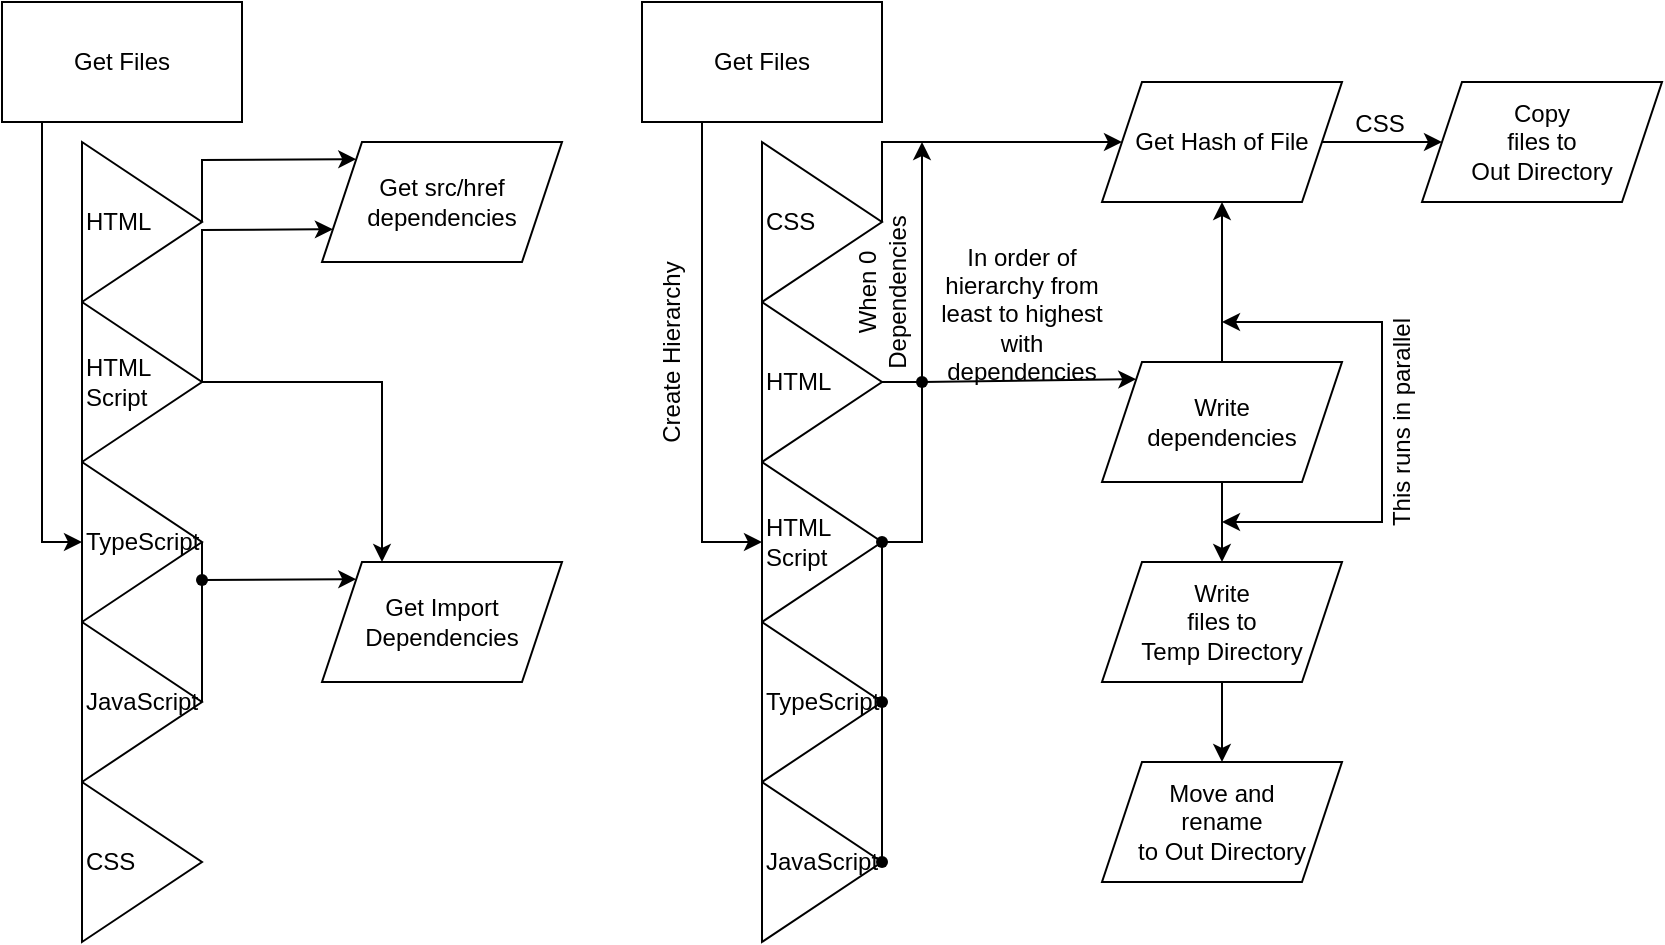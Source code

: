 <mxfile version="15.9.1" type="device"><diagram id="WdqLpVW04xNR1HxHAhiG" name="Page-1"><mxGraphModel dx="1038" dy="618" grid="1" gridSize="10" guides="1" tooltips="1" connect="1" arrows="1" fold="1" page="1" pageScale="1" pageWidth="850" pageHeight="1100" math="0" shadow="0"><root><mxCell id="0"/><mxCell id="1" parent="0"/><mxCell id="62sGBLFFPC1T_E2PqUls-1" value="Get Files" style="rounded=0;whiteSpace=wrap;html=1;fillColor=none;" parent="1" vertex="1"><mxGeometry x="40" y="40" width="120" height="60" as="geometry"/></mxCell><mxCell id="j0wOyRdqy_obiup1O9qk-2" value="HTML" style="triangle;whiteSpace=wrap;html=1;fillColor=none;align=left;" parent="1" vertex="1"><mxGeometry x="80" y="110" width="60" height="80" as="geometry"/></mxCell><mxCell id="j0wOyRdqy_obiup1O9qk-3" value="HTML Script" style="triangle;whiteSpace=wrap;html=1;fillColor=none;align=left;" parent="1" vertex="1"><mxGeometry x="80" y="190" width="60" height="80" as="geometry"/></mxCell><mxCell id="j0wOyRdqy_obiup1O9qk-4" value="TypeScript" style="triangle;whiteSpace=wrap;html=1;fillColor=none;align=left;" parent="1" vertex="1"><mxGeometry x="80" y="270" width="60" height="80" as="geometry"/></mxCell><mxCell id="j0wOyRdqy_obiup1O9qk-5" value="JavaScript" style="triangle;whiteSpace=wrap;html=1;fillColor=none;align=left;" parent="1" vertex="1"><mxGeometry x="80" y="350" width="60" height="80" as="geometry"/></mxCell><mxCell id="j0wOyRdqy_obiup1O9qk-6" value="CSS" style="triangle;whiteSpace=wrap;html=1;fillColor=none;align=left;" parent="1" vertex="1"><mxGeometry x="80" y="430" width="60" height="80" as="geometry"/></mxCell><mxCell id="j0wOyRdqy_obiup1O9qk-8" value="Get src/href dependencies" style="shape=parallelogram;perimeter=parallelogramPerimeter;whiteSpace=wrap;html=1;fixedSize=1;fillColor=none;align=center;" parent="1" vertex="1"><mxGeometry x="200" y="110" width="120" height="60" as="geometry"/></mxCell><mxCell id="j0wOyRdqy_obiup1O9qk-9" value="Get Import&lt;br&gt;Dependencies" style="shape=parallelogram;perimeter=parallelogramPerimeter;whiteSpace=wrap;html=1;fixedSize=1;fillColor=none;align=center;" parent="1" vertex="1"><mxGeometry x="200" y="320" width="120" height="60" as="geometry"/></mxCell><mxCell id="j0wOyRdqy_obiup1O9qk-10" value="" style="endArrow=classic;html=1;rounded=0;exitDx=0;exitDy=0;entryX=0;entryY=0;entryDx=0;entryDy=0;startArrow=none;" parent="1" source="j0wOyRdqy_obiup1O9qk-12" target="j0wOyRdqy_obiup1O9qk-9" edge="1"><mxGeometry width="50" height="50" relative="1" as="geometry"><mxPoint x="400" y="310" as="sourcePoint"/><mxPoint x="450" y="260" as="targetPoint"/><Array as="points"><mxPoint x="140" y="329"/></Array></mxGeometry></mxCell><mxCell id="j0wOyRdqy_obiup1O9qk-11" value="" style="endArrow=none;html=1;rounded=0;exitX=1;exitY=0.5;exitDx=0;exitDy=0;" parent="1" source="j0wOyRdqy_obiup1O9qk-5" edge="1"><mxGeometry width="50" height="50" relative="1" as="geometry"><mxPoint x="400" y="310" as="sourcePoint"/><mxPoint x="140" y="330" as="targetPoint"/></mxGeometry></mxCell><mxCell id="j0wOyRdqy_obiup1O9qk-12" value="" style="shape=waypoint;sketch=0;fillStyle=solid;size=6;pointerEvents=1;points=[];fillColor=none;resizable=0;rotatable=0;perimeter=centerPerimeter;snapToPoint=1;align=center;" parent="1" vertex="1"><mxGeometry x="120" y="309" width="40" height="40" as="geometry"/></mxCell><mxCell id="j0wOyRdqy_obiup1O9qk-13" value="" style="endArrow=none;html=1;rounded=0;exitX=1;exitY=0.5;exitDx=0;exitDy=0;entryDx=0;entryDy=0;" parent="1" source="j0wOyRdqy_obiup1O9qk-4" edge="1"><mxGeometry width="50" height="50" relative="1" as="geometry"><mxPoint x="140" y="309" as="sourcePoint"/><mxPoint x="140" y="329" as="targetPoint"/><Array as="points"/></mxGeometry></mxCell><mxCell id="j0wOyRdqy_obiup1O9qk-14" value="" style="endArrow=classic;html=1;rounded=0;exitX=1;exitY=0.5;exitDx=0;exitDy=0;entryX=0;entryY=0;entryDx=0;entryDy=0;" parent="1" source="j0wOyRdqy_obiup1O9qk-2" target="j0wOyRdqy_obiup1O9qk-8" edge="1"><mxGeometry width="50" height="50" relative="1" as="geometry"><mxPoint x="400" y="310" as="sourcePoint"/><mxPoint x="450" y="260" as="targetPoint"/><Array as="points"><mxPoint x="140" y="119"/></Array></mxGeometry></mxCell><mxCell id="j0wOyRdqy_obiup1O9qk-15" value="" style="endArrow=classic;html=1;rounded=0;exitX=1;exitY=0.5;exitDx=0;exitDy=0;entryX=0;entryY=0.75;entryDx=0;entryDy=0;" parent="1" source="j0wOyRdqy_obiup1O9qk-3" target="j0wOyRdqy_obiup1O9qk-8" edge="1"><mxGeometry width="50" height="50" relative="1" as="geometry"><mxPoint x="400" y="310" as="sourcePoint"/><mxPoint x="450" y="260" as="targetPoint"/><Array as="points"><mxPoint x="140" y="154"/></Array></mxGeometry></mxCell><mxCell id="j0wOyRdqy_obiup1O9qk-16" value="" style="endArrow=classic;html=1;rounded=0;exitX=1;exitY=0.5;exitDx=0;exitDy=0;entryX=0.25;entryY=0;entryDx=0;entryDy=0;" parent="1" source="j0wOyRdqy_obiup1O9qk-3" target="j0wOyRdqy_obiup1O9qk-9" edge="1"><mxGeometry width="50" height="50" relative="1" as="geometry"><mxPoint x="400" y="310" as="sourcePoint"/><mxPoint x="450" y="260" as="targetPoint"/><Array as="points"><mxPoint x="230" y="230"/></Array></mxGeometry></mxCell><mxCell id="j0wOyRdqy_obiup1O9qk-17" value="" style="endArrow=classic;html=1;rounded=0;entryX=0;entryY=0.5;entryDx=0;entryDy=0;" parent="1" target="j0wOyRdqy_obiup1O9qk-4" edge="1"><mxGeometry width="50" height="50" relative="1" as="geometry"><mxPoint x="60" y="100" as="sourcePoint"/><mxPoint x="450" y="260" as="targetPoint"/><Array as="points"><mxPoint x="60" y="310"/></Array></mxGeometry></mxCell><mxCell id="j0wOyRdqy_obiup1O9qk-18" value="Get Files" style="rounded=0;whiteSpace=wrap;html=1;fillColor=none;align=center;" parent="1" vertex="1"><mxGeometry x="360" y="40" width="120" height="60" as="geometry"/></mxCell><mxCell id="j0wOyRdqy_obiup1O9qk-19" value="HTML Script" style="triangle;whiteSpace=wrap;html=1;fillColor=none;align=left;" parent="1" vertex="1"><mxGeometry x="420" y="270" width="60" height="80" as="geometry"/></mxCell><mxCell id="j0wOyRdqy_obiup1O9qk-20" value="TypeScript" style="triangle;whiteSpace=wrap;html=1;fillColor=none;align=left;" parent="1" vertex="1"><mxGeometry x="420" y="350" width="60" height="80" as="geometry"/></mxCell><mxCell id="j0wOyRdqy_obiup1O9qk-21" value="JavaScript" style="triangle;whiteSpace=wrap;html=1;fillColor=none;align=left;" parent="1" vertex="1"><mxGeometry x="420" y="430" width="60" height="80" as="geometry"/></mxCell><mxCell id="j0wOyRdqy_obiup1O9qk-22" value="CSS" style="triangle;whiteSpace=wrap;html=1;fillColor=none;align=left;" parent="1" vertex="1"><mxGeometry x="420" y="110" width="60" height="80" as="geometry"/></mxCell><mxCell id="j0wOyRdqy_obiup1O9qk-25" value="HTML" style="triangle;whiteSpace=wrap;html=1;fillColor=none;align=left;" parent="1" vertex="1"><mxGeometry x="420" y="190" width="60" height="80" as="geometry"/></mxCell><mxCell id="j0wOyRdqy_obiup1O9qk-27" value="Write&lt;br&gt;dependencies" style="shape=parallelogram;perimeter=parallelogramPerimeter;whiteSpace=wrap;html=1;fixedSize=1;fillColor=none;align=center;" parent="1" vertex="1"><mxGeometry x="590" y="220" width="120" height="60" as="geometry"/></mxCell><mxCell id="j0wOyRdqy_obiup1O9qk-28" value="Get Hash of File" style="shape=parallelogram;perimeter=parallelogramPerimeter;whiteSpace=wrap;html=1;fixedSize=1;fillColor=none;align=center;" parent="1" vertex="1"><mxGeometry x="590" y="80" width="120" height="60" as="geometry"/></mxCell><mxCell id="j0wOyRdqy_obiup1O9qk-29" value="Copy&lt;br&gt;files to&lt;br&gt;Out Directory" style="shape=parallelogram;perimeter=parallelogramPerimeter;whiteSpace=wrap;html=1;fixedSize=1;fillColor=none;align=center;" parent="1" vertex="1"><mxGeometry x="750" y="80" width="120" height="60" as="geometry"/></mxCell><mxCell id="j0wOyRdqy_obiup1O9qk-30" value="Move and&lt;br&gt;rename&lt;br&gt;to Out Directory" style="shape=parallelogram;perimeter=parallelogramPerimeter;whiteSpace=wrap;html=1;fixedSize=1;fillColor=none;align=center;" parent="1" vertex="1"><mxGeometry x="590" y="420" width="120" height="60" as="geometry"/></mxCell><mxCell id="j0wOyRdqy_obiup1O9qk-31" value="" style="endArrow=classic;html=1;rounded=0;exitX=0.25;exitY=1;exitDx=0;exitDy=0;entryX=0;entryY=0.5;entryDx=0;entryDy=0;" parent="1" source="j0wOyRdqy_obiup1O9qk-18" target="j0wOyRdqy_obiup1O9qk-19" edge="1"><mxGeometry width="50" height="50" relative="1" as="geometry"><mxPoint x="360" y="280" as="sourcePoint"/><mxPoint x="410" y="230" as="targetPoint"/><Array as="points"><mxPoint x="390" y="310"/></Array></mxGeometry></mxCell><mxCell id="j0wOyRdqy_obiup1O9qk-32" value="Create Hierarchy" style="text;html=1;strokeColor=none;fillColor=none;align=center;verticalAlign=middle;whiteSpace=wrap;rounded=0;rotation=-90;" parent="1" vertex="1"><mxGeometry x="325" y="200" width="100" height="30" as="geometry"/></mxCell><mxCell id="j0wOyRdqy_obiup1O9qk-33" value="" style="endArrow=classic;html=1;rounded=0;exitDx=0;exitDy=0;entryX=0;entryY=0;entryDx=0;entryDy=0;startArrow=none;" parent="1" source="j0wOyRdqy_obiup1O9qk-36" target="j0wOyRdqy_obiup1O9qk-27" edge="1"><mxGeometry width="50" height="50" relative="1" as="geometry"><mxPoint x="360" y="270" as="sourcePoint"/><mxPoint x="410" y="220" as="targetPoint"/></mxGeometry></mxCell><mxCell id="j0wOyRdqy_obiup1O9qk-34" value="" style="endArrow=classic;html=1;rounded=0;exitX=1;exitY=0.5;exitDx=0;exitDy=0;entryX=0;entryY=0.5;entryDx=0;entryDy=0;" parent="1" source="j0wOyRdqy_obiup1O9qk-22" target="j0wOyRdqy_obiup1O9qk-28" edge="1"><mxGeometry width="50" height="50" relative="1" as="geometry"><mxPoint x="360" y="270" as="sourcePoint"/><mxPoint x="410" y="220" as="targetPoint"/><Array as="points"><mxPoint x="480" y="110"/></Array></mxGeometry></mxCell><mxCell id="j0wOyRdqy_obiup1O9qk-36" value="" style="shape=waypoint;sketch=0;fillStyle=solid;size=6;pointerEvents=1;points=[];fillColor=none;resizable=0;rotatable=0;perimeter=centerPerimeter;snapToPoint=1;align=center;" parent="1" vertex="1"><mxGeometry x="480" y="210" width="40" height="40" as="geometry"/></mxCell><mxCell id="j0wOyRdqy_obiup1O9qk-37" value="" style="endArrow=none;html=1;rounded=0;exitX=1;exitY=0.5;exitDx=0;exitDy=0;entryDx=0;entryDy=0;" parent="1" source="j0wOyRdqy_obiup1O9qk-25" target="j0wOyRdqy_obiup1O9qk-36" edge="1"><mxGeometry width="50" height="50" relative="1" as="geometry"><mxPoint x="480" y="230" as="sourcePoint"/><mxPoint x="537.143" y="228.571" as="targetPoint"/></mxGeometry></mxCell><mxCell id="j0wOyRdqy_obiup1O9qk-39" value="" style="endArrow=none;html=1;rounded=0;exitDx=0;exitDy=0;entryX=1;entryY=0.5;entryDx=0;entryDy=0;startArrow=none;" parent="1" source="j0wOyRdqy_obiup1O9qk-43" target="j0wOyRdqy_obiup1O9qk-19" edge="1"><mxGeometry width="50" height="50" relative="1" as="geometry"><mxPoint x="360" y="270" as="sourcePoint"/><mxPoint x="410" y="220" as="targetPoint"/></mxGeometry></mxCell><mxCell id="j0wOyRdqy_obiup1O9qk-41" value="" style="endArrow=none;html=1;rounded=0;exitDx=0;exitDy=0;startArrow=none;" parent="1" source="j0wOyRdqy_obiup1O9qk-45" target="j0wOyRdqy_obiup1O9qk-36" edge="1"><mxGeometry width="50" height="50" relative="1" as="geometry"><mxPoint x="360" y="270" as="sourcePoint"/><mxPoint x="410" y="220" as="targetPoint"/><Array as="points"><mxPoint x="500" y="310"/></Array></mxGeometry></mxCell><mxCell id="j0wOyRdqy_obiup1O9qk-42" value="" style="shape=waypoint;sketch=0;fillStyle=solid;size=6;pointerEvents=1;points=[];fillColor=none;resizable=0;rotatable=0;perimeter=centerPerimeter;snapToPoint=1;align=center;" parent="1" vertex="1"><mxGeometry x="460" y="450" width="40" height="40" as="geometry"/></mxCell><mxCell id="j0wOyRdqy_obiup1O9qk-43" value="" style="shape=waypoint;sketch=0;fillStyle=solid;size=6;pointerEvents=1;points=[];fillColor=none;resizable=0;rotatable=0;perimeter=centerPerimeter;snapToPoint=1;align=center;" parent="1" vertex="1"><mxGeometry x="460" y="370" width="40" height="40" as="geometry"/></mxCell><mxCell id="j0wOyRdqy_obiup1O9qk-44" value="" style="endArrow=none;html=1;rounded=0;exitX=1;exitY=0.5;exitDx=0;exitDy=0;entryDx=0;entryDy=0;" parent="1" source="j0wOyRdqy_obiup1O9qk-21" target="j0wOyRdqy_obiup1O9qk-43" edge="1"><mxGeometry width="50" height="50" relative="1" as="geometry"><mxPoint x="480" y="470" as="sourcePoint"/><mxPoint x="480" y="310" as="targetPoint"/></mxGeometry></mxCell><mxCell id="j0wOyRdqy_obiup1O9qk-45" value="" style="shape=waypoint;sketch=0;fillStyle=solid;size=6;pointerEvents=1;points=[];fillColor=none;resizable=0;rotatable=0;perimeter=centerPerimeter;snapToPoint=1;align=center;" parent="1" vertex="1"><mxGeometry x="460" y="290" width="40" height="40" as="geometry"/></mxCell><mxCell id="j0wOyRdqy_obiup1O9qk-46" value="" style="endArrow=none;html=1;rounded=0;exitX=1;exitY=0.5;exitDx=0;exitDy=0;" parent="1" source="j0wOyRdqy_obiup1O9qk-19" target="j0wOyRdqy_obiup1O9qk-45" edge="1"><mxGeometry width="50" height="50" relative="1" as="geometry"><mxPoint x="480" y="310" as="sourcePoint"/><mxPoint x="500" y="230" as="targetPoint"/><Array as="points"/></mxGeometry></mxCell><mxCell id="j0wOyRdqy_obiup1O9qk-47" value="Write&lt;br&gt;files to&lt;br&gt;Temp Directory" style="shape=parallelogram;perimeter=parallelogramPerimeter;whiteSpace=wrap;html=1;fixedSize=1;fillColor=none;align=center;" parent="1" vertex="1"><mxGeometry x="590" y="320" width="120" height="60" as="geometry"/></mxCell><mxCell id="j0wOyRdqy_obiup1O9qk-48" value="" style="endArrow=classic;html=1;rounded=0;exitX=1;exitY=0.5;exitDx=0;exitDy=0;" parent="1" source="j0wOyRdqy_obiup1O9qk-28" target="j0wOyRdqy_obiup1O9qk-29" edge="1"><mxGeometry width="50" height="50" relative="1" as="geometry"><mxPoint x="430" y="230" as="sourcePoint"/><mxPoint x="480" y="180" as="targetPoint"/></mxGeometry></mxCell><mxCell id="j0wOyRdqy_obiup1O9qk-49" value="CSS" style="text;html=1;strokeColor=none;fillColor=none;align=center;verticalAlign=middle;whiteSpace=wrap;rounded=0;" parent="1" vertex="1"><mxGeometry x="699" y="86" width="60" height="30" as="geometry"/></mxCell><mxCell id="j0wOyRdqy_obiup1O9qk-51" value="" style="endArrow=classic;html=1;rounded=0;exitX=0.5;exitY=0;exitDx=0;exitDy=0;entryX=0.5;entryY=1;entryDx=0;entryDy=0;" parent="1" source="j0wOyRdqy_obiup1O9qk-27" target="j0wOyRdqy_obiup1O9qk-28" edge="1"><mxGeometry width="50" height="50" relative="1" as="geometry"><mxPoint x="360" y="270" as="sourcePoint"/><mxPoint x="410" y="220" as="targetPoint"/></mxGeometry></mxCell><mxCell id="j0wOyRdqy_obiup1O9qk-52" value="" style="endArrow=classic;html=1;rounded=0;exitX=0.5;exitY=1;exitDx=0;exitDy=0;entryX=0.5;entryY=0;entryDx=0;entryDy=0;" parent="1" source="j0wOyRdqy_obiup1O9qk-27" target="j0wOyRdqy_obiup1O9qk-47" edge="1"><mxGeometry width="50" height="50" relative="1" as="geometry"><mxPoint x="430" y="270" as="sourcePoint"/><mxPoint x="480" y="220" as="targetPoint"/></mxGeometry></mxCell><mxCell id="j0wOyRdqy_obiup1O9qk-53" value="" style="endArrow=classic;html=1;rounded=0;exitX=0.5;exitY=1;exitDx=0;exitDy=0;entryX=0.5;entryY=0;entryDx=0;entryDy=0;" parent="1" source="j0wOyRdqy_obiup1O9qk-47" target="j0wOyRdqy_obiup1O9qk-30" edge="1"><mxGeometry width="50" height="50" relative="1" as="geometry"><mxPoint x="430" y="270" as="sourcePoint"/><mxPoint x="480" y="220" as="targetPoint"/></mxGeometry></mxCell><mxCell id="j0wOyRdqy_obiup1O9qk-54" value="In order of hierarchy from least to highest with dependencies" style="text;html=1;strokeColor=none;fillColor=none;align=center;verticalAlign=middle;whiteSpace=wrap;rounded=0;" parent="1" vertex="1"><mxGeometry x="500" y="181" width="100" height="30" as="geometry"/></mxCell><mxCell id="j0wOyRdqy_obiup1O9qk-55" value="" style="endArrow=classic;startArrow=classic;html=1;rounded=0;" parent="1" edge="1"><mxGeometry width="50" height="50" relative="1" as="geometry"><mxPoint x="650" y="300" as="sourcePoint"/><mxPoint x="650" y="200" as="targetPoint"/><Array as="points"><mxPoint x="730" y="300"/><mxPoint x="730" y="200"/></Array></mxGeometry></mxCell><mxCell id="j0wOyRdqy_obiup1O9qk-56" value="This runs in parallel" style="text;html=1;strokeColor=none;fillColor=none;align=center;verticalAlign=middle;whiteSpace=wrap;rounded=0;rotation=-90;" parent="1" vertex="1"><mxGeometry x="680" y="235" width="120" height="30" as="geometry"/></mxCell><mxCell id="1R-lrCAgrEfBO9loKLgW-1" value="" style="endArrow=classic;html=1;rounded=0;" edge="1" parent="1"><mxGeometry width="50" height="50" relative="1" as="geometry"><mxPoint x="500" y="230" as="sourcePoint"/><mxPoint x="500" y="110" as="targetPoint"/></mxGeometry></mxCell><mxCell id="1R-lrCAgrEfBO9loKLgW-2" value="When 0 Dependencies" style="text;html=1;strokeColor=none;fillColor=none;align=center;verticalAlign=middle;whiteSpace=wrap;rounded=0;rotation=-90;" vertex="1" parent="1"><mxGeometry x="450" y="170" width="60" height="30" as="geometry"/></mxCell></root></mxGraphModel></diagram></mxfile>